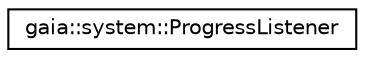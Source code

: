 digraph G
{
  edge [fontname="Helvetica",fontsize="10",labelfontname="Helvetica",labelfontsize="10"];
  node [fontname="Helvetica",fontsize="10",shape=record];
  rankdir=LR;
  Node1 [label="gaia::system::ProgressListener",height=0.2,width=0.4,color="black", fillcolor="white", style="filled",URL="$d0/d2b/classgaia_1_1system_1_1_progress_listener.html"];
}
